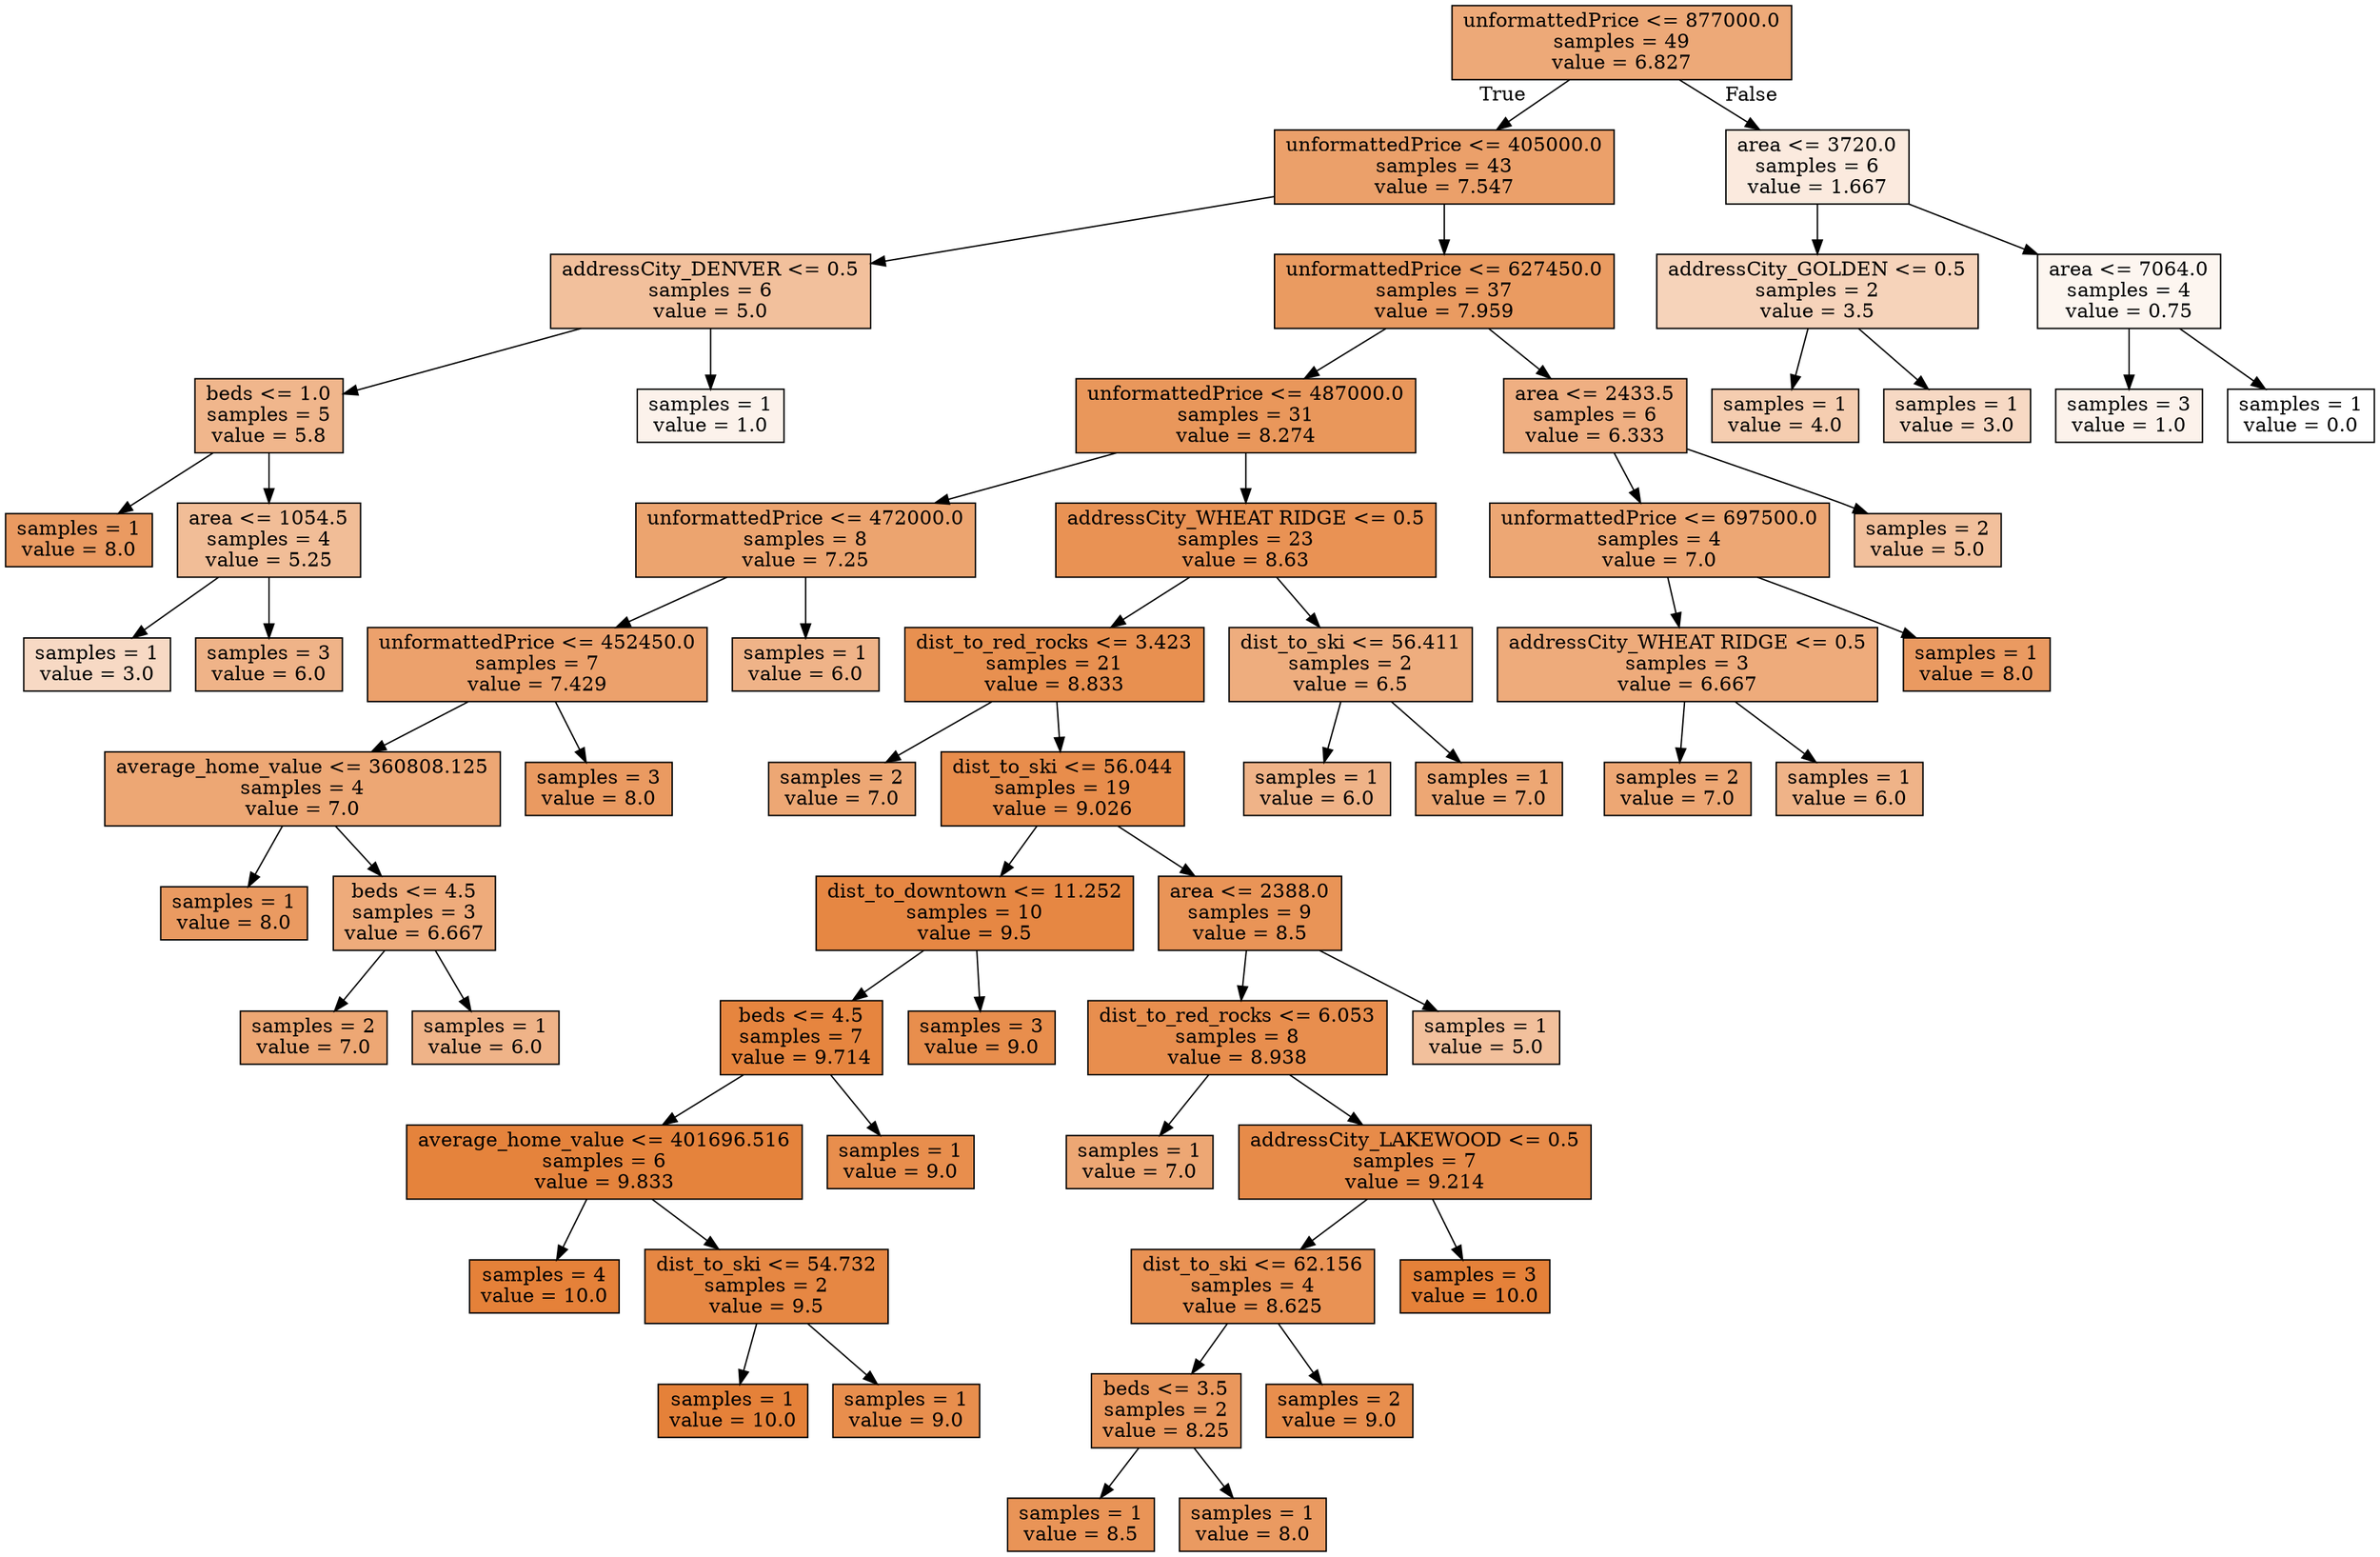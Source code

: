 digraph Tree {
node [shape=box, style="filled", color="black"] ;
0 [label="unformattedPrice <= 877000.0\nsamples = 49\nvalue = 6.827", fillcolor="#eda978"] ;
1 [label="unformattedPrice <= 405000.0\nsamples = 43\nvalue = 7.547", fillcolor="#eba06a"] ;
0 -> 1 [labeldistance=2.5, labelangle=45, headlabel="True"] ;
2 [label="addressCity_DENVER <= 0.5\nsamples = 6\nvalue = 5.0", fillcolor="#f2c09c"] ;
1 -> 2 ;
3 [label="beds <= 1.0\nsamples = 5\nvalue = 5.8", fillcolor="#f0b68c"] ;
2 -> 3 ;
4 [label="samples = 1\nvalue = 8.0", fillcolor="#ea9a61"] ;
3 -> 4 ;
5 [label="area <= 1054.5\nsamples = 4\nvalue = 5.25", fillcolor="#f1bd97"] ;
3 -> 5 ;
6 [label="samples = 1\nvalue = 3.0", fillcolor="#f7d9c4"] ;
5 -> 6 ;
7 [label="samples = 3\nvalue = 6.0", fillcolor="#efb388"] ;
5 -> 7 ;
8 [label="samples = 1\nvalue = 1.0", fillcolor="#fcf2eb"] ;
2 -> 8 ;
9 [label="unformattedPrice <= 627450.0\nsamples = 37\nvalue = 7.959", fillcolor="#ea9b61"] ;
1 -> 9 ;
10 [label="unformattedPrice <= 487000.0\nsamples = 31\nvalue = 8.274", fillcolor="#e9975b"] ;
9 -> 10 ;
11 [label="unformattedPrice <= 472000.0\nsamples = 8\nvalue = 7.25", fillcolor="#eca46f"] ;
10 -> 11 ;
12 [label="unformattedPrice <= 452450.0\nsamples = 7\nvalue = 7.429", fillcolor="#eca16c"] ;
11 -> 12 ;
13 [label="average_home_value <= 360808.125\nsamples = 4\nvalue = 7.0", fillcolor="#eda774"] ;
12 -> 13 ;
14 [label="samples = 1\nvalue = 8.0", fillcolor="#ea9a61"] ;
13 -> 14 ;
15 [label="beds <= 4.5\nsamples = 3\nvalue = 6.667", fillcolor="#eeab7b"] ;
13 -> 15 ;
16 [label="samples = 2\nvalue = 7.0", fillcolor="#eda774"] ;
15 -> 16 ;
17 [label="samples = 1\nvalue = 6.0", fillcolor="#efb388"] ;
15 -> 17 ;
18 [label="samples = 3\nvalue = 8.0", fillcolor="#ea9a61"] ;
12 -> 18 ;
19 [label="samples = 1\nvalue = 6.0", fillcolor="#efb388"] ;
11 -> 19 ;
20 [label="addressCity_WHEAT RIDGE <= 0.5\nsamples = 23\nvalue = 8.63", fillcolor="#e99254"] ;
10 -> 20 ;
21 [label="dist_to_red_rocks <= 3.423\nsamples = 21\nvalue = 8.833", fillcolor="#e89050"] ;
20 -> 21 ;
22 [label="samples = 2\nvalue = 7.0", fillcolor="#eda774"] ;
21 -> 22 ;
23 [label="dist_to_ski <= 56.044\nsamples = 19\nvalue = 9.026", fillcolor="#e88d4c"] ;
21 -> 23 ;
24 [label="dist_to_downtown <= 11.252\nsamples = 10\nvalue = 9.5", fillcolor="#e68743"] ;
23 -> 24 ;
25 [label="beds <= 4.5\nsamples = 7\nvalue = 9.714", fillcolor="#e6853f"] ;
24 -> 25 ;
26 [label="average_home_value <= 401696.516\nsamples = 6\nvalue = 9.833", fillcolor="#e5833c"] ;
25 -> 26 ;
27 [label="samples = 4\nvalue = 10.0", fillcolor="#e58139"] ;
26 -> 27 ;
28 [label="dist_to_ski <= 54.732\nsamples = 2\nvalue = 9.5", fillcolor="#e68743"] ;
26 -> 28 ;
29 [label="samples = 1\nvalue = 10.0", fillcolor="#e58139"] ;
28 -> 29 ;
30 [label="samples = 1\nvalue = 9.0", fillcolor="#e88e4d"] ;
28 -> 30 ;
31 [label="samples = 1\nvalue = 9.0", fillcolor="#e88e4d"] ;
25 -> 31 ;
32 [label="samples = 3\nvalue = 9.0", fillcolor="#e88e4d"] ;
24 -> 32 ;
33 [label="area <= 2388.0\nsamples = 9\nvalue = 8.5", fillcolor="#e99457"] ;
23 -> 33 ;
34 [label="dist_to_red_rocks <= 6.053\nsamples = 8\nvalue = 8.938", fillcolor="#e88e4e"] ;
33 -> 34 ;
35 [label="samples = 1\nvalue = 7.0", fillcolor="#eda774"] ;
34 -> 35 ;
36 [label="addressCity_LAKEWOOD <= 0.5\nsamples = 7\nvalue = 9.214", fillcolor="#e78b49"] ;
34 -> 36 ;
37 [label="dist_to_ski <= 62.156\nsamples = 4\nvalue = 8.625", fillcolor="#e99254"] ;
36 -> 37 ;
38 [label="beds <= 3.5\nsamples = 2\nvalue = 8.25", fillcolor="#ea975c"] ;
37 -> 38 ;
39 [label="samples = 1\nvalue = 8.5", fillcolor="#e99457"] ;
38 -> 39 ;
40 [label="samples = 1\nvalue = 8.0", fillcolor="#ea9a61"] ;
38 -> 40 ;
41 [label="samples = 2\nvalue = 9.0", fillcolor="#e88e4d"] ;
37 -> 41 ;
42 [label="samples = 3\nvalue = 10.0", fillcolor="#e58139"] ;
36 -> 42 ;
43 [label="samples = 1\nvalue = 5.0", fillcolor="#f2c09c"] ;
33 -> 43 ;
44 [label="dist_to_ski <= 56.411\nsamples = 2\nvalue = 6.5", fillcolor="#eead7e"] ;
20 -> 44 ;
45 [label="samples = 1\nvalue = 6.0", fillcolor="#efb388"] ;
44 -> 45 ;
46 [label="samples = 1\nvalue = 7.0", fillcolor="#eda774"] ;
44 -> 46 ;
47 [label="area <= 2433.5\nsamples = 6\nvalue = 6.333", fillcolor="#efaf82"] ;
9 -> 47 ;
48 [label="unformattedPrice <= 697500.0\nsamples = 4\nvalue = 7.0", fillcolor="#eda774"] ;
47 -> 48 ;
49 [label="addressCity_WHEAT RIDGE <= 0.5\nsamples = 3\nvalue = 6.667", fillcolor="#eeab7b"] ;
48 -> 49 ;
50 [label="samples = 2\nvalue = 7.0", fillcolor="#eda774"] ;
49 -> 50 ;
51 [label="samples = 1\nvalue = 6.0", fillcolor="#efb388"] ;
49 -> 51 ;
52 [label="samples = 1\nvalue = 8.0", fillcolor="#ea9a61"] ;
48 -> 52 ;
53 [label="samples = 2\nvalue = 5.0", fillcolor="#f2c09c"] ;
47 -> 53 ;
54 [label="area <= 3720.0\nsamples = 6\nvalue = 1.667", fillcolor="#fbeade"] ;
0 -> 54 [labeldistance=2.5, labelangle=-45, headlabel="False"] ;
55 [label="addressCity_GOLDEN <= 0.5\nsamples = 2\nvalue = 3.5", fillcolor="#f6d3ba"] ;
54 -> 55 ;
56 [label="samples = 1\nvalue = 4.0", fillcolor="#f5cdb0"] ;
55 -> 56 ;
57 [label="samples = 1\nvalue = 3.0", fillcolor="#f7d9c4"] ;
55 -> 57 ;
58 [label="area <= 7064.0\nsamples = 4\nvalue = 0.75", fillcolor="#fdf6f0"] ;
54 -> 58 ;
59 [label="samples = 3\nvalue = 1.0", fillcolor="#fcf2eb"] ;
58 -> 59 ;
60 [label="samples = 1\nvalue = 0.0", fillcolor="#ffffff"] ;
58 -> 60 ;
}